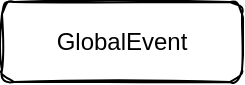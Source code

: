 <mxfile version="20.0.4" type="github">
  <diagram id="C5RBs43oDa-KdzZeNtuy" name="Page-1">
    <mxGraphModel dx="1635" dy="866" grid="1" gridSize="10" guides="1" tooltips="1" connect="1" arrows="1" fold="1" page="1" pageScale="1" pageWidth="827" pageHeight="1169" math="0" shadow="0">
      <root>
        <mxCell id="v-0" />
        <mxCell id="v-1" parent="v-0" />
        <mxCell id="e-0" style="edgeStyle=orthogonalEdgeStyle;rounded=0;orthogonalLoop=1;jettySize=auto;html=1;entryX=0;entryY=0.5;entryDx=0;entryDy=0;sketch=1;" parent="v-1" source="v-2" target="v-3" edge="1" visible="0">
          <mxGeometry relative="1" as="geometry" />
        </mxCell>
        <mxCell id="e-1" style="edgeStyle=orthogonalEdgeStyle;rounded=0;orthogonalLoop=1;jettySize=auto;html=1;entryX=0;entryY=0.5;entryDx=0;entryDy=0;sketch=1;" parent="v-1" source="v-2" target="v-4" edge="1" visible="0">
          <mxGeometry relative="1" as="geometry" />
        </mxCell>
        <mxCell id="v-2" value="GlobalEvent" style="rounded=1;whiteSpace=wrap;html=1;sketch=1;treeFolding=1;treeMoving=1;" parent="v-1" vertex="1" tooltips="ABC" collapsed="1">
          <mxGeometry x="60" y="240" width="120" height="40" as="geometry" />
        </mxCell>
        <UserObject label="Filter A" tooltip="AAAAAA" id="v-3">
          <mxCell style="rounded=1;whiteSpace=wrap;html=1;sketch=1;treeFolding=1;treeMoving=1;" parent="v-1" vertex="1" tooltips="ABC" visible="0">
            <mxGeometry x="270" y="160" width="120" height="40" as="geometry" />
          </mxCell>
        </UserObject>
        <mxCell id="v-4" value="Filter B" style="rounded=1;whiteSpace=wrap;html=1;sketch=1;treeFolding=1;treeMoving=1;" parent="v-1" vertex="1" tooltips="ABC" visible="0">
          <mxGeometry x="270" y="320" width="120" height="40" as="geometry" />
        </mxCell>
      </root>
    </mxGraphModel>
  </diagram>
</mxfile>
